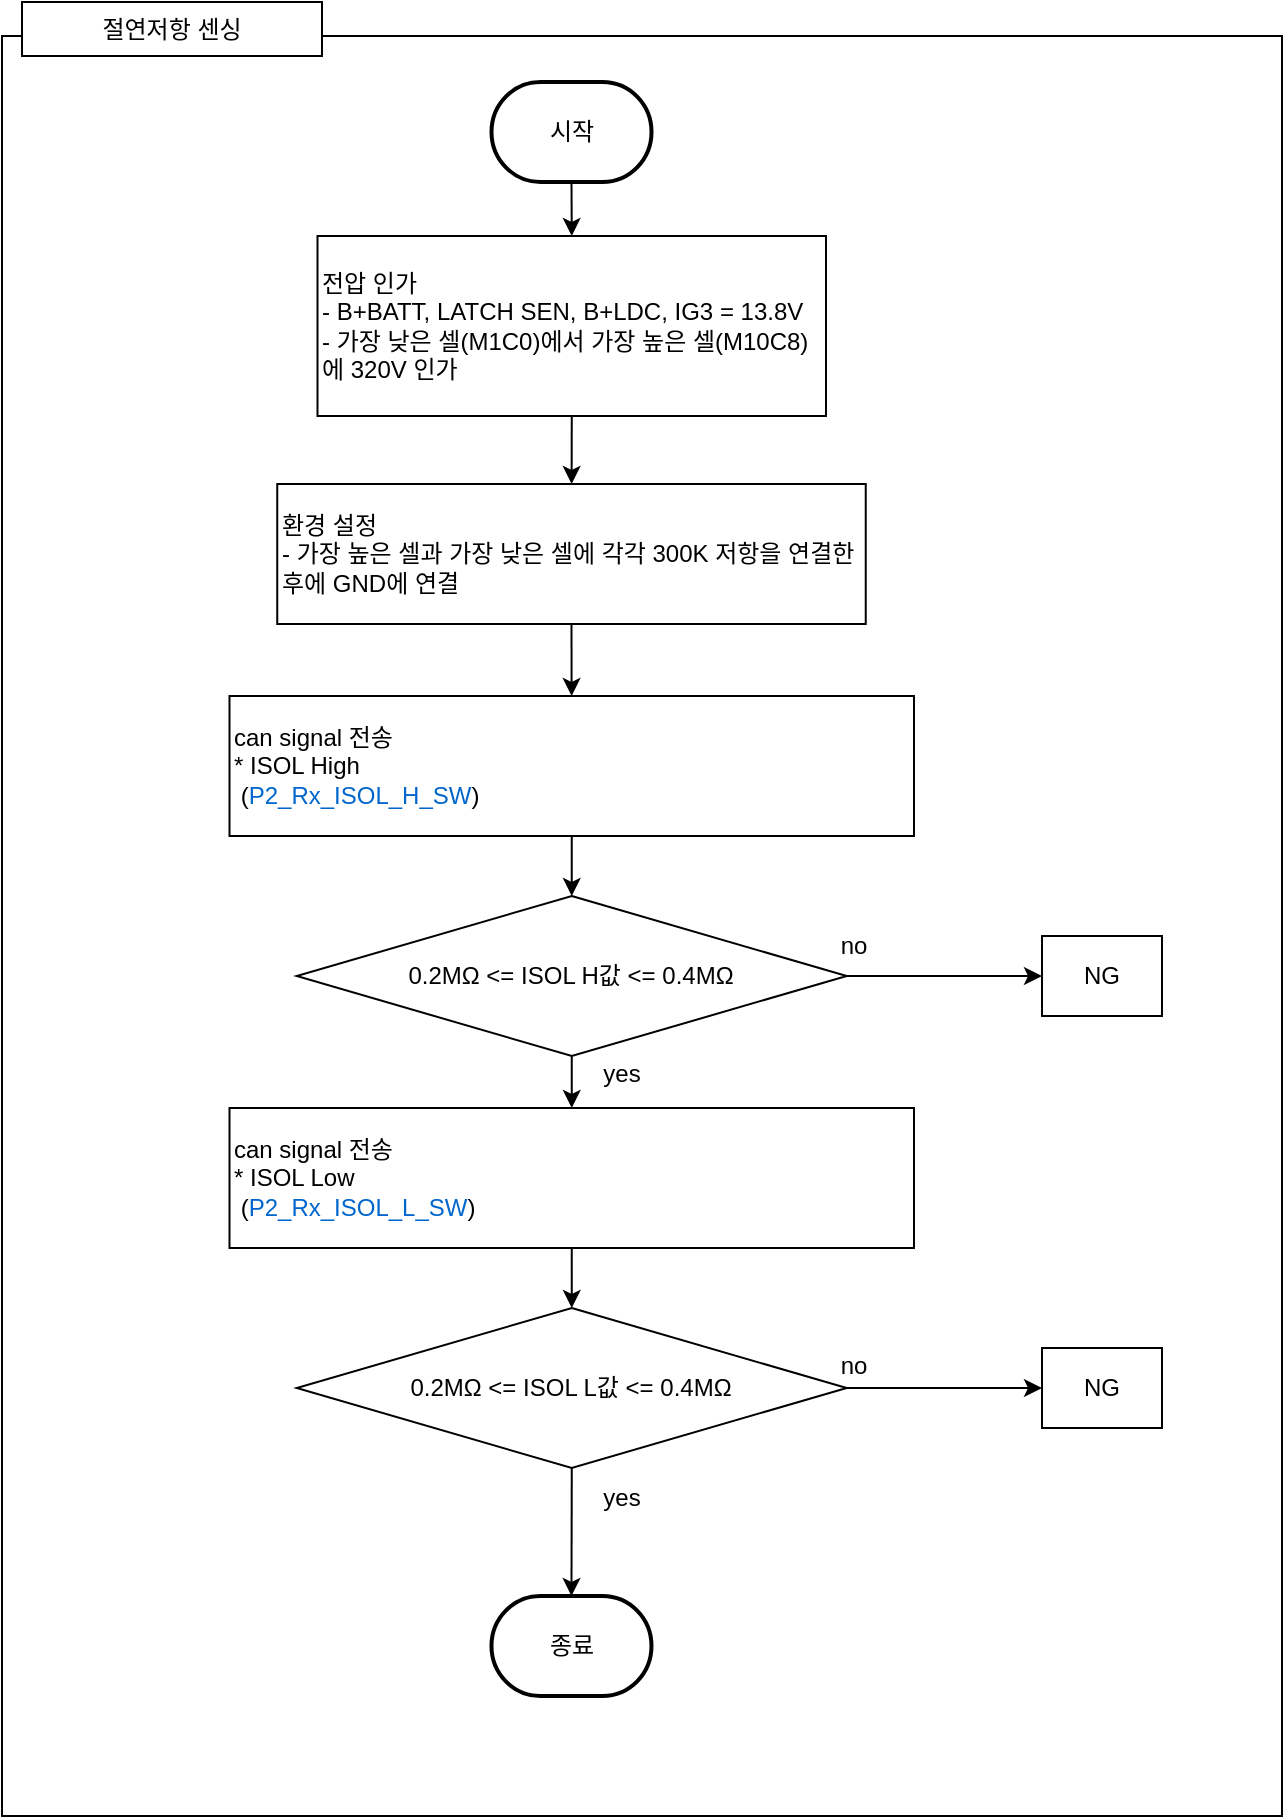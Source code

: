 <mxfile version="22.1.21" type="github">
  <diagram name="페이지-1" id="a3gXjWDRqyw0euTx6lfB">
    <mxGraphModel dx="2353" dy="287" grid="1" gridSize="10" guides="1" tooltips="1" connect="1" arrows="1" fold="1" page="1" pageScale="1" pageWidth="827" pageHeight="1169" math="0" shadow="0">
      <root>
        <mxCell id="0" />
        <mxCell id="1" parent="0" />
        <mxCell id="_10hZwi87Pg4yi5hbX7n-23" value="" style="rounded=0;whiteSpace=wrap;html=1;align=left;" vertex="1" parent="1">
          <mxGeometry x="90" y="1247" width="640" height="890" as="geometry" />
        </mxCell>
        <mxCell id="nAw4QJKDv4JVQ4dPHCgU-1" value="시작" style="strokeWidth=2;html=1;shape=mxgraph.flowchart.terminator;whiteSpace=wrap;" parent="1" vertex="1">
          <mxGeometry x="334.75" y="1270" width="80" height="50" as="geometry" />
        </mxCell>
        <mxCell id="nAw4QJKDv4JVQ4dPHCgU-2" value="전압 인가&lt;br&gt;- B+BATT, LATCH SEN, B+LDC, IG3 = 13.8V&lt;br&gt;- 가장 낮은 셀(M1C0)에서 가장 높은 셀(M10C8)에 320V 인가" style="rounded=0;whiteSpace=wrap;html=1;align=left;" parent="1" vertex="1">
          <mxGeometry x="247.75" y="1347" width="254.25" height="90" as="geometry" />
        </mxCell>
        <mxCell id="nAw4QJKDv4JVQ4dPHCgU-3" value="" style="endArrow=classic;html=1;rounded=0;exitX=0.5;exitY=1;exitDx=0;exitDy=0;exitPerimeter=0;entryX=0.5;entryY=0;entryDx=0;entryDy=0;" parent="1" source="nAw4QJKDv4JVQ4dPHCgU-1" target="nAw4QJKDv4JVQ4dPHCgU-2" edge="1">
          <mxGeometry width="50" height="50" relative="1" as="geometry">
            <mxPoint x="100.75" y="1370" as="sourcePoint" />
            <mxPoint x="150.75" y="1320" as="targetPoint" />
          </mxGeometry>
        </mxCell>
        <mxCell id="_10hZwi87Pg4yi5hbX7n-1" value="환경 설정&lt;br&gt;- 가장 높은 셀과 가장 낮은 셀에 각각 300K 저항을 연결한 후에 GND에 연결" style="rounded=0;whiteSpace=wrap;html=1;align=left;" vertex="1" parent="1">
          <mxGeometry x="227.62" y="1471" width="294.25" height="70" as="geometry" />
        </mxCell>
        <mxCell id="_10hZwi87Pg4yi5hbX7n-2" value="" style="endArrow=classic;html=1;rounded=0;exitX=0.5;exitY=1;exitDx=0;exitDy=0;" edge="1" parent="1" source="nAw4QJKDv4JVQ4dPHCgU-2" target="_10hZwi87Pg4yi5hbX7n-1">
          <mxGeometry width="50" height="50" relative="1" as="geometry">
            <mxPoint x="590" y="1337" as="sourcePoint" />
            <mxPoint x="640" y="1287" as="targetPoint" />
          </mxGeometry>
        </mxCell>
        <mxCell id="_10hZwi87Pg4yi5hbX7n-3" value="can signal 전송&lt;br&gt;* ISOL High&lt;br&gt;&amp;nbsp;(&lt;font color=&quot;#0066cc&quot;&gt;P2_Rx_ISOL_H_SW&lt;/font&gt;)" style="rounded=0;whiteSpace=wrap;html=1;align=left;" vertex="1" parent="1">
          <mxGeometry x="203.75" y="1577" width="342.25" height="70" as="geometry" />
        </mxCell>
        <mxCell id="_10hZwi87Pg4yi5hbX7n-4" value="" style="endArrow=classic;html=1;rounded=0;exitX=0.5;exitY=1;exitDx=0;exitDy=0;" edge="1" parent="1" source="_10hZwi87Pg4yi5hbX7n-1" target="_10hZwi87Pg4yi5hbX7n-3">
          <mxGeometry width="50" height="50" relative="1" as="geometry">
            <mxPoint x="660" y="1507" as="sourcePoint" />
            <mxPoint x="710" y="1457" as="targetPoint" />
          </mxGeometry>
        </mxCell>
        <mxCell id="_10hZwi87Pg4yi5hbX7n-5" value="0.2MΩ &amp;lt;= ISOL H값 &amp;lt;= 0.4MΩ" style="rhombus;whiteSpace=wrap;html=1;" vertex="1" parent="1">
          <mxGeometry x="237.38" y="1677" width="275" height="80" as="geometry" />
        </mxCell>
        <mxCell id="_10hZwi87Pg4yi5hbX7n-6" value="can signal 전송&lt;br&gt;* ISOL Low&lt;br style=&quot;border-color: var(--border-color);&quot;&gt;&amp;nbsp;(&lt;font color=&quot;#0066cc&quot;&gt;P2_Rx_ISOL_L_SW&lt;/font&gt;)" style="rounded=0;whiteSpace=wrap;html=1;align=left;" vertex="1" parent="1">
          <mxGeometry x="203.75" y="1783" width="342.25" height="70" as="geometry" />
        </mxCell>
        <mxCell id="_10hZwi87Pg4yi5hbX7n-7" value="0.2MΩ &amp;lt;= ISOL L값 &amp;lt;= 0.4MΩ" style="rhombus;whiteSpace=wrap;html=1;" vertex="1" parent="1">
          <mxGeometry x="237.38" y="1883" width="275" height="80" as="geometry" />
        </mxCell>
        <mxCell id="_10hZwi87Pg4yi5hbX7n-8" value="" style="endArrow=classic;html=1;rounded=0;exitX=0.5;exitY=1;exitDx=0;exitDy=0;entryX=0.5;entryY=0;entryDx=0;entryDy=0;" edge="1" parent="1" source="_10hZwi87Pg4yi5hbX7n-3" target="_10hZwi87Pg4yi5hbX7n-5">
          <mxGeometry width="50" height="50" relative="1" as="geometry">
            <mxPoint x="530" y="1677" as="sourcePoint" />
            <mxPoint x="580" y="1627" as="targetPoint" />
          </mxGeometry>
        </mxCell>
        <mxCell id="_10hZwi87Pg4yi5hbX7n-9" value="" style="endArrow=classic;html=1;rounded=0;exitX=0.5;exitY=1;exitDx=0;exitDy=0;entryX=0.5;entryY=0;entryDx=0;entryDy=0;" edge="1" parent="1" source="_10hZwi87Pg4yi5hbX7n-5" target="_10hZwi87Pg4yi5hbX7n-6">
          <mxGeometry width="50" height="50" relative="1" as="geometry">
            <mxPoint x="590" y="1777" as="sourcePoint" />
            <mxPoint x="640" y="1727" as="targetPoint" />
          </mxGeometry>
        </mxCell>
        <mxCell id="_10hZwi87Pg4yi5hbX7n-10" value="" style="endArrow=classic;html=1;rounded=0;exitX=0.5;exitY=1;exitDx=0;exitDy=0;entryX=0.5;entryY=0;entryDx=0;entryDy=0;" edge="1" parent="1" source="_10hZwi87Pg4yi5hbX7n-6" target="_10hZwi87Pg4yi5hbX7n-7">
          <mxGeometry width="50" height="50" relative="1" as="geometry">
            <mxPoint x="620" y="1837" as="sourcePoint" />
            <mxPoint x="670" y="1787" as="targetPoint" />
          </mxGeometry>
        </mxCell>
        <mxCell id="_10hZwi87Pg4yi5hbX7n-12" value="yes" style="text;html=1;strokeColor=none;fillColor=none;align=center;verticalAlign=middle;whiteSpace=wrap;rounded=0;" vertex="1" parent="1">
          <mxGeometry x="370" y="1963" width="60" height="30" as="geometry" />
        </mxCell>
        <mxCell id="_10hZwi87Pg4yi5hbX7n-13" value="종료" style="strokeWidth=2;html=1;shape=mxgraph.flowchart.terminator;whiteSpace=wrap;" vertex="1" parent="1">
          <mxGeometry x="334.74" y="2027" width="80" height="50" as="geometry" />
        </mxCell>
        <mxCell id="_10hZwi87Pg4yi5hbX7n-14" value="" style="endArrow=classic;html=1;rounded=0;exitX=0.5;exitY=1;exitDx=0;exitDy=0;entryX=0.5;entryY=0;entryDx=0;entryDy=0;entryPerimeter=0;" edge="1" parent="1" source="_10hZwi87Pg4yi5hbX7n-7" target="_10hZwi87Pg4yi5hbX7n-13">
          <mxGeometry width="50" height="50" relative="1" as="geometry">
            <mxPoint x="450" y="2017" as="sourcePoint" />
            <mxPoint x="500" y="1967" as="targetPoint" />
          </mxGeometry>
        </mxCell>
        <mxCell id="_10hZwi87Pg4yi5hbX7n-15" value="NG" style="rounded=0;whiteSpace=wrap;html=1;align=center;" vertex="1" parent="1">
          <mxGeometry x="610" y="1697" width="60" height="40" as="geometry" />
        </mxCell>
        <mxCell id="_10hZwi87Pg4yi5hbX7n-16" value="NG" style="rounded=0;whiteSpace=wrap;html=1;align=center;" vertex="1" parent="1">
          <mxGeometry x="610" y="1903" width="60" height="40" as="geometry" />
        </mxCell>
        <mxCell id="_10hZwi87Pg4yi5hbX7n-17" value="" style="endArrow=classic;html=1;rounded=0;exitX=1;exitY=0.5;exitDx=0;exitDy=0;entryX=0;entryY=0.5;entryDx=0;entryDy=0;" edge="1" parent="1" source="_10hZwi87Pg4yi5hbX7n-5" target="_10hZwi87Pg4yi5hbX7n-15">
          <mxGeometry width="50" height="50" relative="1" as="geometry">
            <mxPoint x="560" y="1687" as="sourcePoint" />
            <mxPoint x="610" y="1637" as="targetPoint" />
          </mxGeometry>
        </mxCell>
        <mxCell id="_10hZwi87Pg4yi5hbX7n-18" value="" style="endArrow=classic;html=1;rounded=0;exitX=1;exitY=0.5;exitDx=0;exitDy=0;entryX=0;entryY=0.5;entryDx=0;entryDy=0;" edge="1" parent="1" source="_10hZwi87Pg4yi5hbX7n-7" target="_10hZwi87Pg4yi5hbX7n-16">
          <mxGeometry width="50" height="50" relative="1" as="geometry">
            <mxPoint x="540" y="1927" as="sourcePoint" />
            <mxPoint x="590" y="1877" as="targetPoint" />
          </mxGeometry>
        </mxCell>
        <mxCell id="_10hZwi87Pg4yi5hbX7n-19" value="yes" style="text;html=1;strokeColor=none;fillColor=none;align=center;verticalAlign=middle;whiteSpace=wrap;rounded=0;" vertex="1" parent="1">
          <mxGeometry x="370" y="1751" width="60" height="30" as="geometry" />
        </mxCell>
        <mxCell id="_10hZwi87Pg4yi5hbX7n-20" value="no" style="text;html=1;strokeColor=none;fillColor=none;align=center;verticalAlign=middle;whiteSpace=wrap;rounded=0;" vertex="1" parent="1">
          <mxGeometry x="486" y="1687" width="60" height="30" as="geometry" />
        </mxCell>
        <mxCell id="_10hZwi87Pg4yi5hbX7n-21" value="no" style="text;html=1;strokeColor=none;fillColor=none;align=center;verticalAlign=middle;whiteSpace=wrap;rounded=0;" vertex="1" parent="1">
          <mxGeometry x="486" y="1897" width="60" height="30" as="geometry" />
        </mxCell>
        <mxCell id="_10hZwi87Pg4yi5hbX7n-22" value="절연저항 센싱" style="rounded=0;whiteSpace=wrap;html=1;align=center;" vertex="1" parent="1">
          <mxGeometry x="100" y="1230" width="150" height="27" as="geometry" />
        </mxCell>
      </root>
    </mxGraphModel>
  </diagram>
</mxfile>
